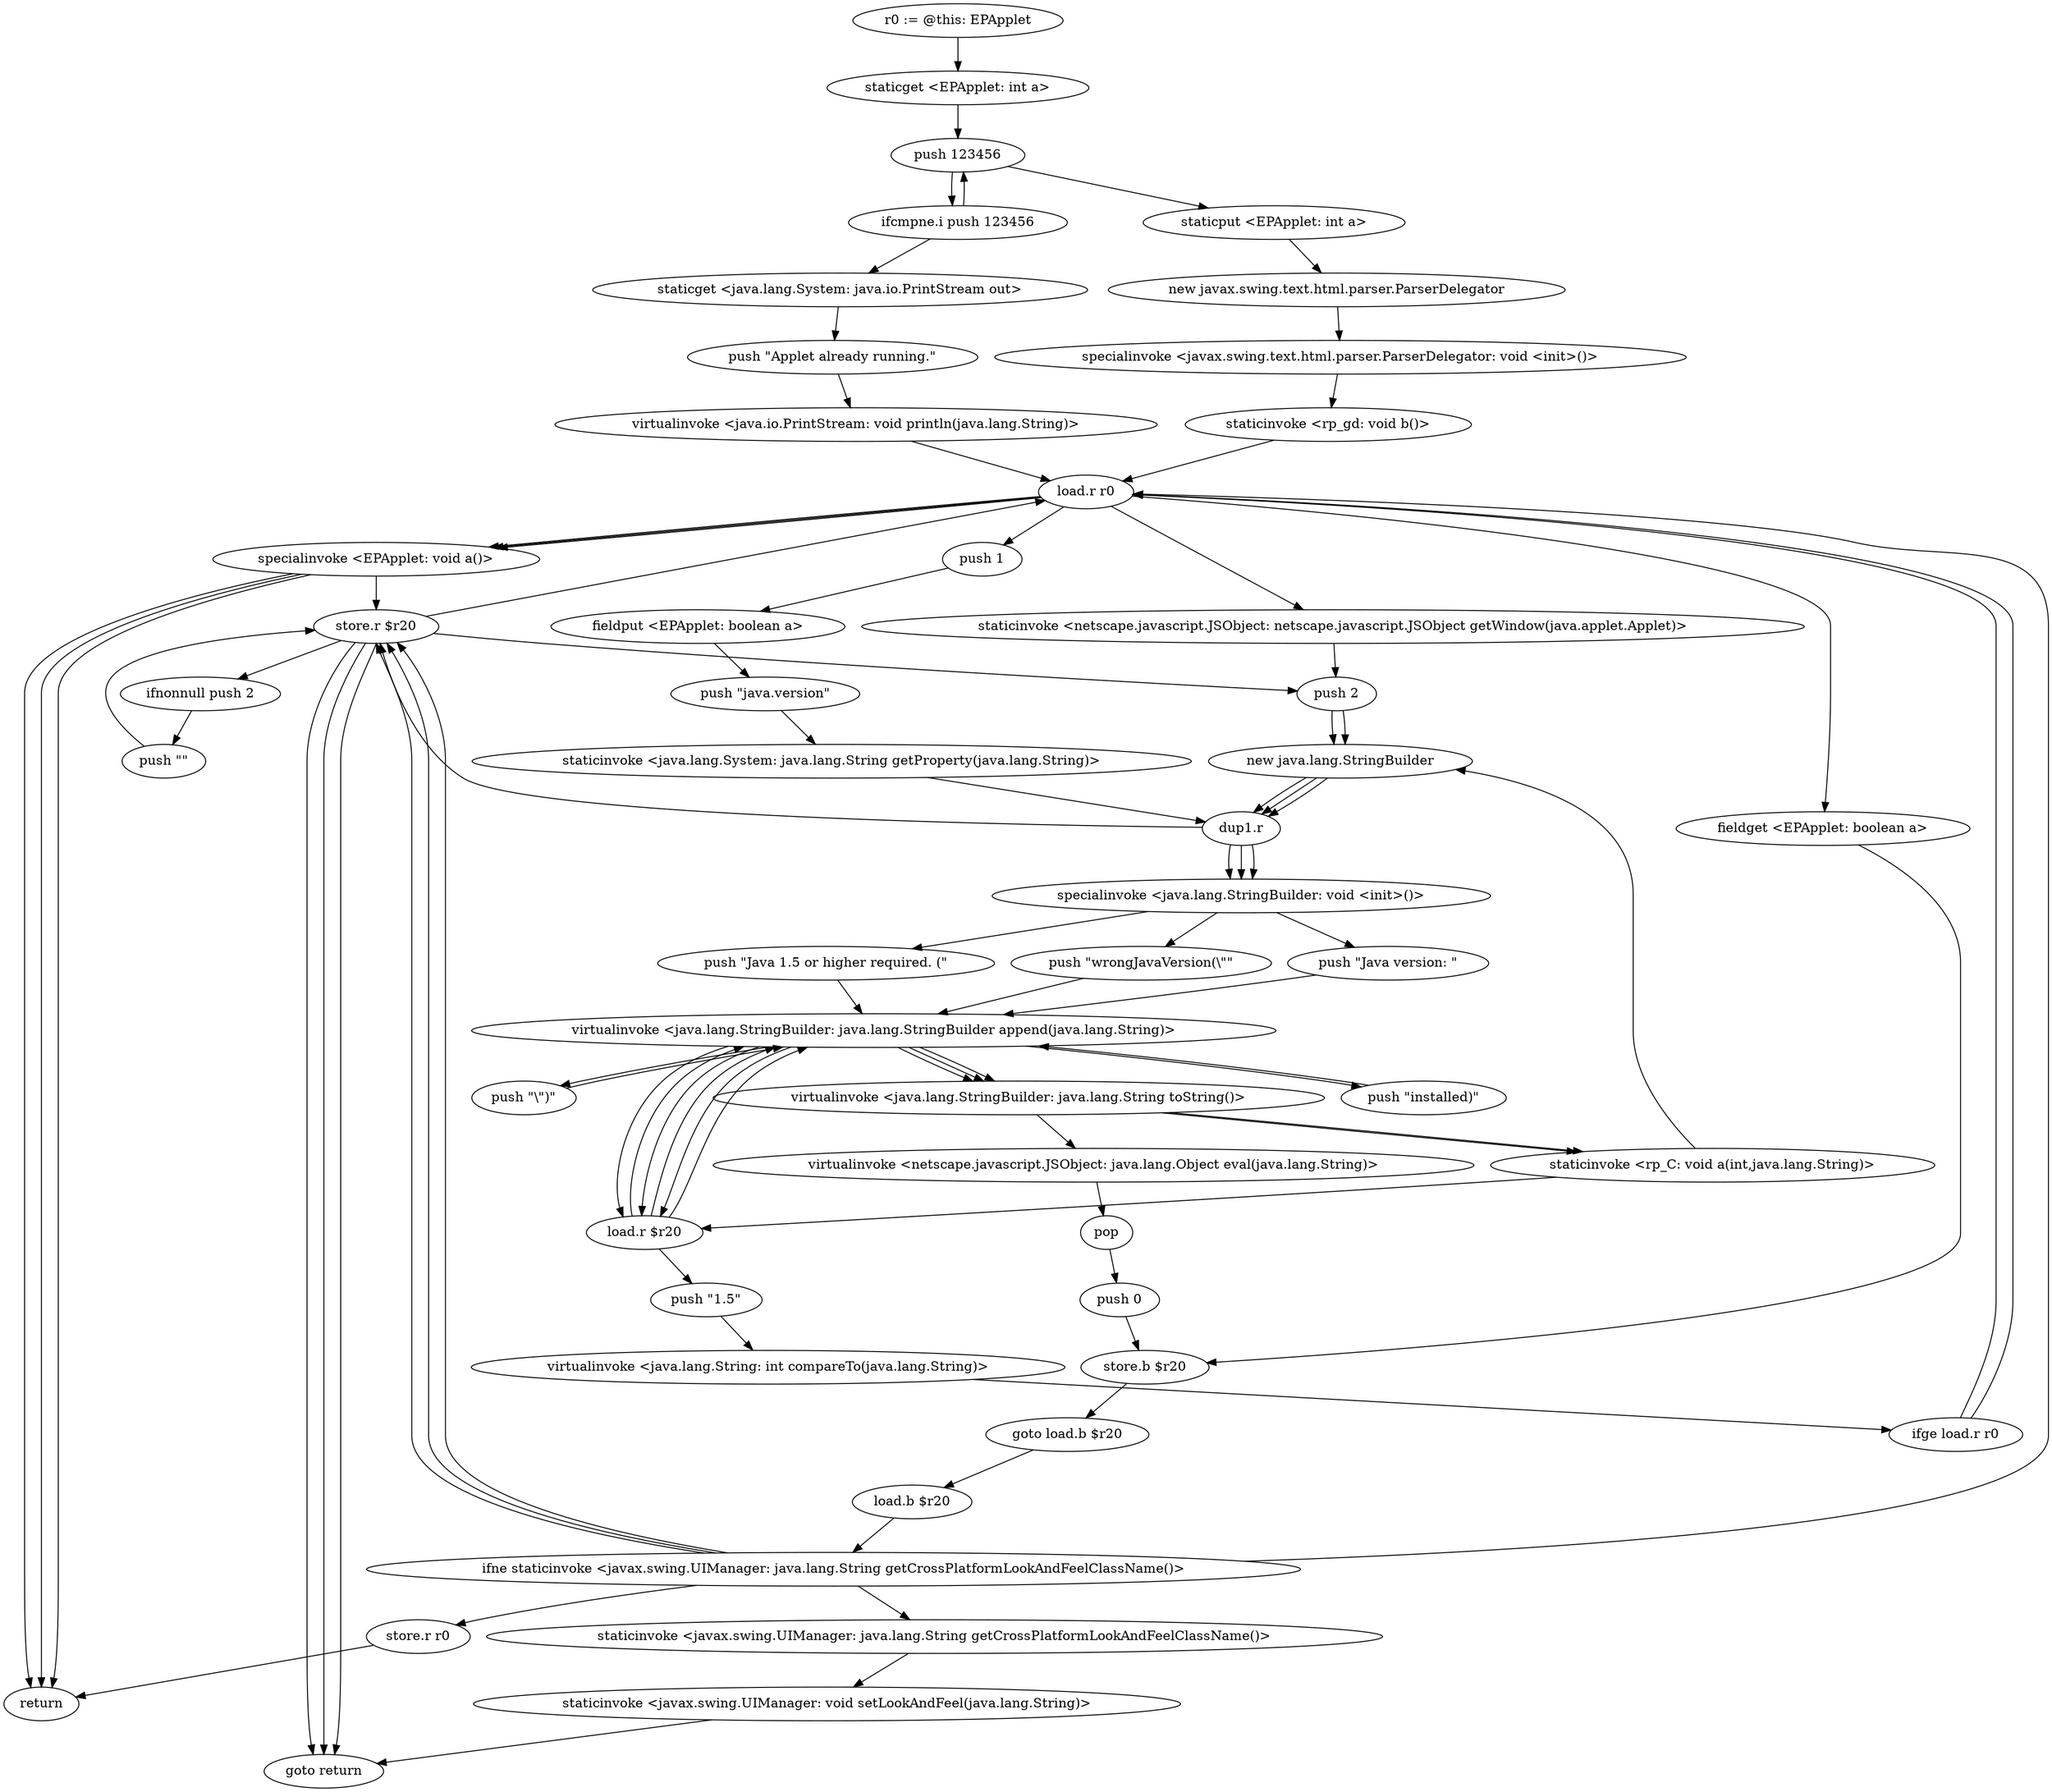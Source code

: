 digraph "" {
    "r0 := @this: EPApplet"
    "staticget <EPApplet: int a>"
    "r0 := @this: EPApplet"->"staticget <EPApplet: int a>";
    "push 123456"
    "staticget <EPApplet: int a>"->"push 123456";
    "ifcmpne.i push 123456"
    "push 123456"->"ifcmpne.i push 123456";
    "staticget <java.lang.System: java.io.PrintStream out>"
    "ifcmpne.i push 123456"->"staticget <java.lang.System: java.io.PrintStream out>";
    "push \"Applet already running.\""
    "staticget <java.lang.System: java.io.PrintStream out>"->"push \"Applet already running.\"";
    "virtualinvoke <java.io.PrintStream: void println(java.lang.String)>"
    "push \"Applet already running.\""->"virtualinvoke <java.io.PrintStream: void println(java.lang.String)>";
    "load.r r0"
    "virtualinvoke <java.io.PrintStream: void println(java.lang.String)>"->"load.r r0";
    "specialinvoke <EPApplet: void a()>"
    "load.r r0"->"specialinvoke <EPApplet: void a()>";
    "return"
    "specialinvoke <EPApplet: void a()>"->"return";
    "store.r $r20"
    "specialinvoke <EPApplet: void a()>"->"store.r $r20";
    "store.r $r20"->"load.r r0";
    "load.r r0"->"specialinvoke <EPApplet: void a()>";
    "specialinvoke <EPApplet: void a()>"->"return";
    "ifcmpne.i push 123456"->"push 123456";
    "staticput <EPApplet: int a>"
    "push 123456"->"staticput <EPApplet: int a>";
    "new javax.swing.text.html.parser.ParserDelegator"
    "staticput <EPApplet: int a>"->"new javax.swing.text.html.parser.ParserDelegator";
    "specialinvoke <javax.swing.text.html.parser.ParserDelegator: void <init>()>"
    "new javax.swing.text.html.parser.ParserDelegator"->"specialinvoke <javax.swing.text.html.parser.ParserDelegator: void <init>()>";
    "staticinvoke <rp_gd: void b()>"
    "specialinvoke <javax.swing.text.html.parser.ParserDelegator: void <init>()>"->"staticinvoke <rp_gd: void b()>";
    "staticinvoke <rp_gd: void b()>"->"load.r r0";
    "push 1"
    "load.r r0"->"push 1";
    "fieldput <EPApplet: boolean a>"
    "push 1"->"fieldput <EPApplet: boolean a>";
    "push \"java.version\""
    "fieldput <EPApplet: boolean a>"->"push \"java.version\"";
    "staticinvoke <java.lang.System: java.lang.String getProperty(java.lang.String)>"
    "push \"java.version\""->"staticinvoke <java.lang.System: java.lang.String getProperty(java.lang.String)>";
    "dup1.r"
    "staticinvoke <java.lang.System: java.lang.String getProperty(java.lang.String)>"->"dup1.r";
    "dup1.r"->"store.r $r20";
    "ifnonnull push 2"
    "store.r $r20"->"ifnonnull push 2";
    "push \"\""
    "ifnonnull push 2"->"push \"\"";
    "push \"\""->"store.r $r20";
    "push 2"
    "store.r $r20"->"push 2";
    "new java.lang.StringBuilder"
    "push 2"->"new java.lang.StringBuilder";
    "new java.lang.StringBuilder"->"dup1.r";
    "specialinvoke <java.lang.StringBuilder: void <init>()>"
    "dup1.r"->"specialinvoke <java.lang.StringBuilder: void <init>()>";
    "push \"Java version: \""
    "specialinvoke <java.lang.StringBuilder: void <init>()>"->"push \"Java version: \"";
    "virtualinvoke <java.lang.StringBuilder: java.lang.StringBuilder append(java.lang.String)>"
    "push \"Java version: \""->"virtualinvoke <java.lang.StringBuilder: java.lang.StringBuilder append(java.lang.String)>";
    "load.r $r20"
    "virtualinvoke <java.lang.StringBuilder: java.lang.StringBuilder append(java.lang.String)>"->"load.r $r20";
    "load.r $r20"->"virtualinvoke <java.lang.StringBuilder: java.lang.StringBuilder append(java.lang.String)>";
    "virtualinvoke <java.lang.StringBuilder: java.lang.String toString()>"
    "virtualinvoke <java.lang.StringBuilder: java.lang.StringBuilder append(java.lang.String)>"->"virtualinvoke <java.lang.StringBuilder: java.lang.String toString()>";
    "staticinvoke <rp_C: void a(int,java.lang.String)>"
    "virtualinvoke <java.lang.StringBuilder: java.lang.String toString()>"->"staticinvoke <rp_C: void a(int,java.lang.String)>";
    "staticinvoke <rp_C: void a(int,java.lang.String)>"->"load.r $r20";
    "push \"1.5\""
    "load.r $r20"->"push \"1.5\"";
    "virtualinvoke <java.lang.String: int compareTo(java.lang.String)>"
    "push \"1.5\""->"virtualinvoke <java.lang.String: int compareTo(java.lang.String)>";
    "ifge load.r r0"
    "virtualinvoke <java.lang.String: int compareTo(java.lang.String)>"->"ifge load.r r0";
    "ifge load.r r0"->"load.r r0";
    "staticinvoke <netscape.javascript.JSObject: netscape.javascript.JSObject getWindow(java.applet.Applet)>"
    "load.r r0"->"staticinvoke <netscape.javascript.JSObject: netscape.javascript.JSObject getWindow(java.applet.Applet)>";
    "staticinvoke <netscape.javascript.JSObject: netscape.javascript.JSObject getWindow(java.applet.Applet)>"->"push 2";
    "push 2"->"new java.lang.StringBuilder";
    "new java.lang.StringBuilder"->"dup1.r";
    "dup1.r"->"specialinvoke <java.lang.StringBuilder: void <init>()>";
    "push \"Java 1.5 or higher required. (\""
    "specialinvoke <java.lang.StringBuilder: void <init>()>"->"push \"Java 1.5 or higher required. (\"";
    "push \"Java 1.5 or higher required. (\""->"virtualinvoke <java.lang.StringBuilder: java.lang.StringBuilder append(java.lang.String)>";
    "virtualinvoke <java.lang.StringBuilder: java.lang.StringBuilder append(java.lang.String)>"->"load.r $r20";
    "load.r $r20"->"virtualinvoke <java.lang.StringBuilder: java.lang.StringBuilder append(java.lang.String)>";
    "push \"installed)\""
    "virtualinvoke <java.lang.StringBuilder: java.lang.StringBuilder append(java.lang.String)>"->"push \"installed)\"";
    "push \"installed)\""->"virtualinvoke <java.lang.StringBuilder: java.lang.StringBuilder append(java.lang.String)>";
    "virtualinvoke <java.lang.StringBuilder: java.lang.StringBuilder append(java.lang.String)>"->"virtualinvoke <java.lang.StringBuilder: java.lang.String toString()>";
    "virtualinvoke <java.lang.StringBuilder: java.lang.String toString()>"->"staticinvoke <rp_C: void a(int,java.lang.String)>";
    "staticinvoke <rp_C: void a(int,java.lang.String)>"->"new java.lang.StringBuilder";
    "new java.lang.StringBuilder"->"dup1.r";
    "dup1.r"->"specialinvoke <java.lang.StringBuilder: void <init>()>";
    "push \"wrongJavaVersion(\\\"\""
    "specialinvoke <java.lang.StringBuilder: void <init>()>"->"push \"wrongJavaVersion(\\\"\"";
    "push \"wrongJavaVersion(\\\"\""->"virtualinvoke <java.lang.StringBuilder: java.lang.StringBuilder append(java.lang.String)>";
    "virtualinvoke <java.lang.StringBuilder: java.lang.StringBuilder append(java.lang.String)>"->"load.r $r20";
    "load.r $r20"->"virtualinvoke <java.lang.StringBuilder: java.lang.StringBuilder append(java.lang.String)>";
    "push \"\\\")\""
    "virtualinvoke <java.lang.StringBuilder: java.lang.StringBuilder append(java.lang.String)>"->"push \"\\\")\"";
    "push \"\\\")\""->"virtualinvoke <java.lang.StringBuilder: java.lang.StringBuilder append(java.lang.String)>";
    "virtualinvoke <java.lang.StringBuilder: java.lang.StringBuilder append(java.lang.String)>"->"virtualinvoke <java.lang.StringBuilder: java.lang.String toString()>";
    "virtualinvoke <netscape.javascript.JSObject: java.lang.Object eval(java.lang.String)>"
    "virtualinvoke <java.lang.StringBuilder: java.lang.String toString()>"->"virtualinvoke <netscape.javascript.JSObject: java.lang.Object eval(java.lang.String)>";
    "pop"
    "virtualinvoke <netscape.javascript.JSObject: java.lang.Object eval(java.lang.String)>"->"pop";
    "push 0"
    "pop"->"push 0";
    "store.b $r20"
    "push 0"->"store.b $r20";
    "goto load.b $r20"
    "store.b $r20"->"goto load.b $r20";
    "load.b $r20"
    "goto load.b $r20"->"load.b $r20";
    "ifne staticinvoke <javax.swing.UIManager: java.lang.String getCrossPlatformLookAndFeelClassName()>"
    "load.b $r20"->"ifne staticinvoke <javax.swing.UIManager: java.lang.String getCrossPlatformLookAndFeelClassName()>";
    "ifne staticinvoke <javax.swing.UIManager: java.lang.String getCrossPlatformLookAndFeelClassName()>"->"store.r $r20";
    "goto return"
    "store.r $r20"->"goto return";
    "ifne staticinvoke <javax.swing.UIManager: java.lang.String getCrossPlatformLookAndFeelClassName()>"->"store.r $r20";
    "store.r $r20"->"goto return";
    "ifne staticinvoke <javax.swing.UIManager: java.lang.String getCrossPlatformLookAndFeelClassName()>"->"store.r $r20";
    "store.r $r20"->"goto return";
    "store.r r0"
    "ifne staticinvoke <javax.swing.UIManager: java.lang.String getCrossPlatformLookAndFeelClassName()>"->"store.r r0";
    "store.r r0"->"return";
    "ifne staticinvoke <javax.swing.UIManager: java.lang.String getCrossPlatformLookAndFeelClassName()>"->"load.r r0";
    "load.r r0"->"specialinvoke <EPApplet: void a()>";
    "specialinvoke <EPApplet: void a()>"->"return";
    "staticinvoke <javax.swing.UIManager: java.lang.String getCrossPlatformLookAndFeelClassName()>"
    "ifne staticinvoke <javax.swing.UIManager: java.lang.String getCrossPlatformLookAndFeelClassName()>"->"staticinvoke <javax.swing.UIManager: java.lang.String getCrossPlatformLookAndFeelClassName()>";
    "staticinvoke <javax.swing.UIManager: void setLookAndFeel(java.lang.String)>"
    "staticinvoke <javax.swing.UIManager: java.lang.String getCrossPlatformLookAndFeelClassName()>"->"staticinvoke <javax.swing.UIManager: void setLookAndFeel(java.lang.String)>";
    "staticinvoke <javax.swing.UIManager: void setLookAndFeel(java.lang.String)>"->"goto return";
    "ifge load.r r0"->"load.r r0";
    "fieldget <EPApplet: boolean a>"
    "load.r r0"->"fieldget <EPApplet: boolean a>";
    "fieldget <EPApplet: boolean a>"->"store.b $r20";
}
